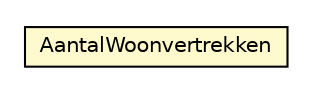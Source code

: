 #!/usr/local/bin/dot
#
# Class diagram 
# Generated by UMLGraph version R5_6-24-gf6e263 (http://www.umlgraph.org/)
#

digraph G {
	edge [fontname="Helvetica",fontsize=10,labelfontname="Helvetica",labelfontsize=10];
	node [fontname="Helvetica",fontsize=10,shape=plaintext];
	nodesep=0.25;
	ranksep=0.5;
	// nl.egem.stuf.sector.bg._0204.VBOFund.AantalWoonvertrekken
	c210041 [label=<<table title="nl.egem.stuf.sector.bg._0204.VBOFund.AantalWoonvertrekken" border="0" cellborder="1" cellspacing="0" cellpadding="2" port="p" bgcolor="lemonChiffon" href="./VBOFund.AantalWoonvertrekken.html">
		<tr><td><table border="0" cellspacing="0" cellpadding="1">
<tr><td align="center" balign="center"> AantalWoonvertrekken </td></tr>
		</table></td></tr>
		</table>>, URL="./VBOFund.AantalWoonvertrekken.html", fontname="Helvetica", fontcolor="black", fontsize=10.0];
}

